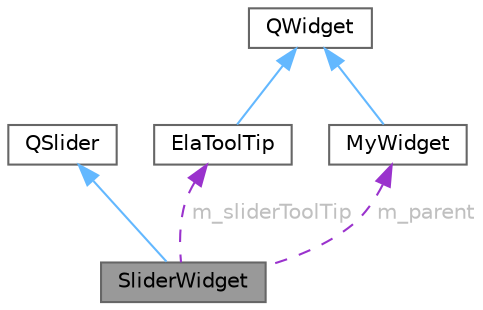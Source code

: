digraph "SliderWidget"
{
 // LATEX_PDF_SIZE
  bgcolor="transparent";
  edge [fontname=Helvetica,fontsize=10,labelfontname=Helvetica,labelfontsize=10];
  node [fontname=Helvetica,fontsize=10,shape=box,height=0.2,width=0.4];
  Node1 [id="Node000001",label="SliderWidget",height=0.2,width=0.4,color="gray40", fillcolor="grey60", style="filled", fontcolor="black",tooltip="自定义滑块控件类，继承自 QSlider，支持音量调节"];
  Node2 -> Node1 [id="edge1_Node000001_Node000002",dir="back",color="steelblue1",style="solid",tooltip=" "];
  Node2 [id="Node000002",label="QSlider",height=0.2,width=0.4,color="gray40", fillcolor="white", style="filled",tooltip=" "];
  Node3 -> Node1 [id="edge2_Node000001_Node000003",dir="back",color="darkorchid3",style="dashed",tooltip=" ",label=" m_sliderToolTip",fontcolor="grey" ];
  Node3 [id="Node000003",label="ElaToolTip",height=0.2,width=0.4,color="gray40", fillcolor="white", style="filled",URL="$class_ela_tool_tip.html",tooltip="自定义工具提示类，支持文本、自定义控件和动画"];
  Node4 -> Node3 [id="edge3_Node000003_Node000004",dir="back",color="steelblue1",style="solid",tooltip=" "];
  Node4 [id="Node000004",label="QWidget",height=0.2,width=0.4,color="gray40", fillcolor="white", style="filled",tooltip=" "];
  Node5 -> Node1 [id="edge4_Node000001_Node000005",dir="back",color="darkorchid3",style="dashed",tooltip=" ",label=" m_parent",fontcolor="grey" ];
  Node5 [id="Node000005",label="MyWidget",height=0.2,width=0.4,color="gray40", fillcolor="white", style="filled",URL="$class_my_widget.html",tooltip="中间控件类，用于传递信号和绘制音量控件背景"];
  Node4 -> Node5 [id="edge5_Node000005_Node000004",dir="back",color="steelblue1",style="solid",tooltip=" "];
}
